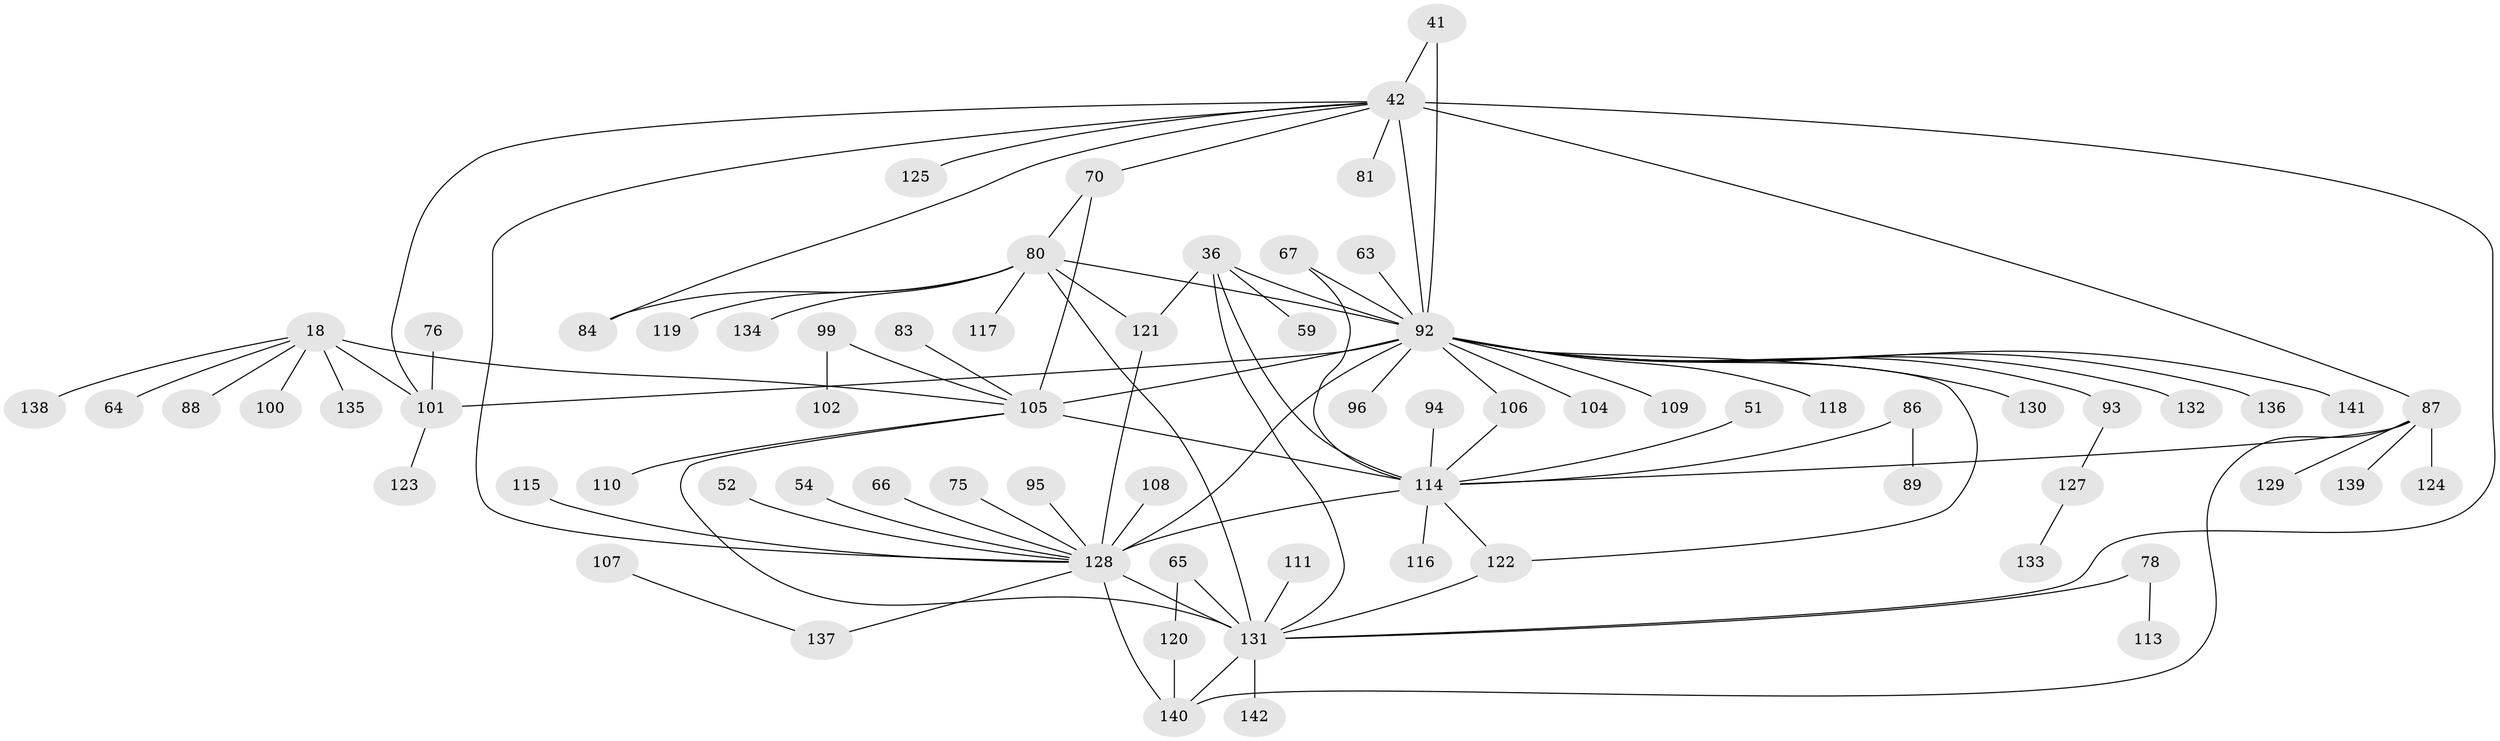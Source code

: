 // original degree distribution, {19: 0.007042253521126761, 9: 0.014084507042253521, 3: 0.1619718309859155, 14: 0.007042253521126761, 4: 0.1056338028169014, 7: 0.02112676056338028, 6: 0.04225352112676056, 8: 0.007042253521126761, 2: 0.176056338028169, 5: 0.028169014084507043, 1: 0.4295774647887324}
// Generated by graph-tools (version 1.1) at 2025/47/03/09/25 04:47:35]
// undirected, 71 vertices, 93 edges
graph export_dot {
graph [start="1"]
  node [color=gray90,style=filled];
  18;
  36 [super="+20"];
  41;
  42 [super="+28+32"];
  51;
  52;
  54;
  59;
  63;
  64;
  65;
  66;
  67 [super="+58"];
  70 [super="+49+39"];
  75;
  76;
  78;
  80 [super="+69"];
  81;
  83;
  84;
  86;
  87 [super="+77"];
  88;
  89;
  92 [super="+16+45+91+55"];
  93;
  94;
  95;
  96;
  99 [super="+38"];
  100;
  101 [super="+53+82"];
  102;
  104;
  105 [super="+21+34"];
  106;
  107;
  108;
  109;
  110 [super="+62"];
  111;
  113;
  114 [super="+13+56+37"];
  115;
  116;
  117;
  118;
  119;
  120;
  121 [super="+90+79"];
  122 [super="+72"];
  123;
  124;
  125;
  127;
  128 [super="+43+33+112+126"];
  129;
  130;
  131 [super="+73+48+103"];
  132;
  133;
  134;
  135;
  136;
  137 [super="+5+15+35+97"];
  138;
  139;
  140 [super="+44"];
  141;
  142 [super="+57"];
  18 -- 64;
  18 -- 88;
  18 -- 100;
  18 -- 135;
  18 -- 138;
  18 -- 101 [weight=2];
  18 -- 105 [weight=2];
  36 -- 59;
  36 -- 114;
  36 -- 92 [weight=2];
  36 -- 131;
  36 -- 121;
  41 -- 42 [weight=2];
  41 -- 92 [weight=2];
  42 -- 84;
  42 -- 81;
  42 -- 125 [weight=2];
  42 -- 92 [weight=3];
  42 -- 131;
  42 -- 128;
  42 -- 101;
  42 -- 70;
  42 -- 87;
  51 -- 114;
  52 -- 128;
  54 -- 128;
  63 -- 92;
  65 -- 120;
  65 -- 131;
  66 -- 128;
  67 -- 114;
  67 -- 92;
  70 -- 80;
  70 -- 105;
  75 -- 128;
  76 -- 101;
  78 -- 113;
  78 -- 131;
  80 -- 134;
  80 -- 84;
  80 -- 117;
  80 -- 119;
  80 -- 92 [weight=3];
  80 -- 121;
  80 -- 131;
  83 -- 105;
  86 -- 89;
  86 -- 114;
  87 -- 139;
  87 -- 124;
  87 -- 129;
  87 -- 114;
  87 -- 140;
  92 -- 106;
  92 -- 132;
  92 -- 96;
  92 -- 104;
  92 -- 128 [weight=4];
  92 -- 130;
  92 -- 136;
  92 -- 141;
  92 -- 93;
  92 -- 109;
  92 -- 118;
  92 -- 122;
  92 -- 105 [weight=4];
  92 -- 101;
  93 -- 127;
  94 -- 114;
  95 -- 128;
  99 -- 102;
  99 -- 105;
  101 -- 123;
  105 -- 131;
  105 -- 114 [weight=2];
  105 -- 110;
  106 -- 114;
  107 -- 137;
  108 -- 128;
  111 -- 131;
  114 -- 116;
  114 -- 128 [weight=2];
  114 -- 122 [weight=2];
  115 -- 128;
  120 -- 140;
  121 -- 128;
  122 -- 131;
  127 -- 133;
  128 -- 131 [weight=2];
  128 -- 137;
  128 -- 140 [weight=2];
  131 -- 140 [weight=2];
  131 -- 142;
}
